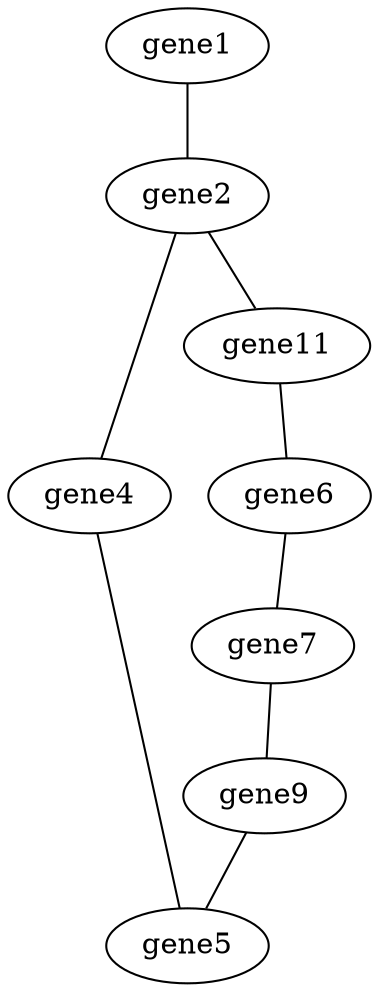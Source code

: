 strict graph "" {
gene1;
gene2;
gene4;
gene5;
gene9;
gene11;
gene6;
gene7;
gene1 -- gene2;
gene2 -- gene4;
gene2 -- gene11;
gene11 -- gene6;
gene6 -- gene7;
gene7 -- gene9;
gene9 -- gene5;
gene4 -- gene5;
}